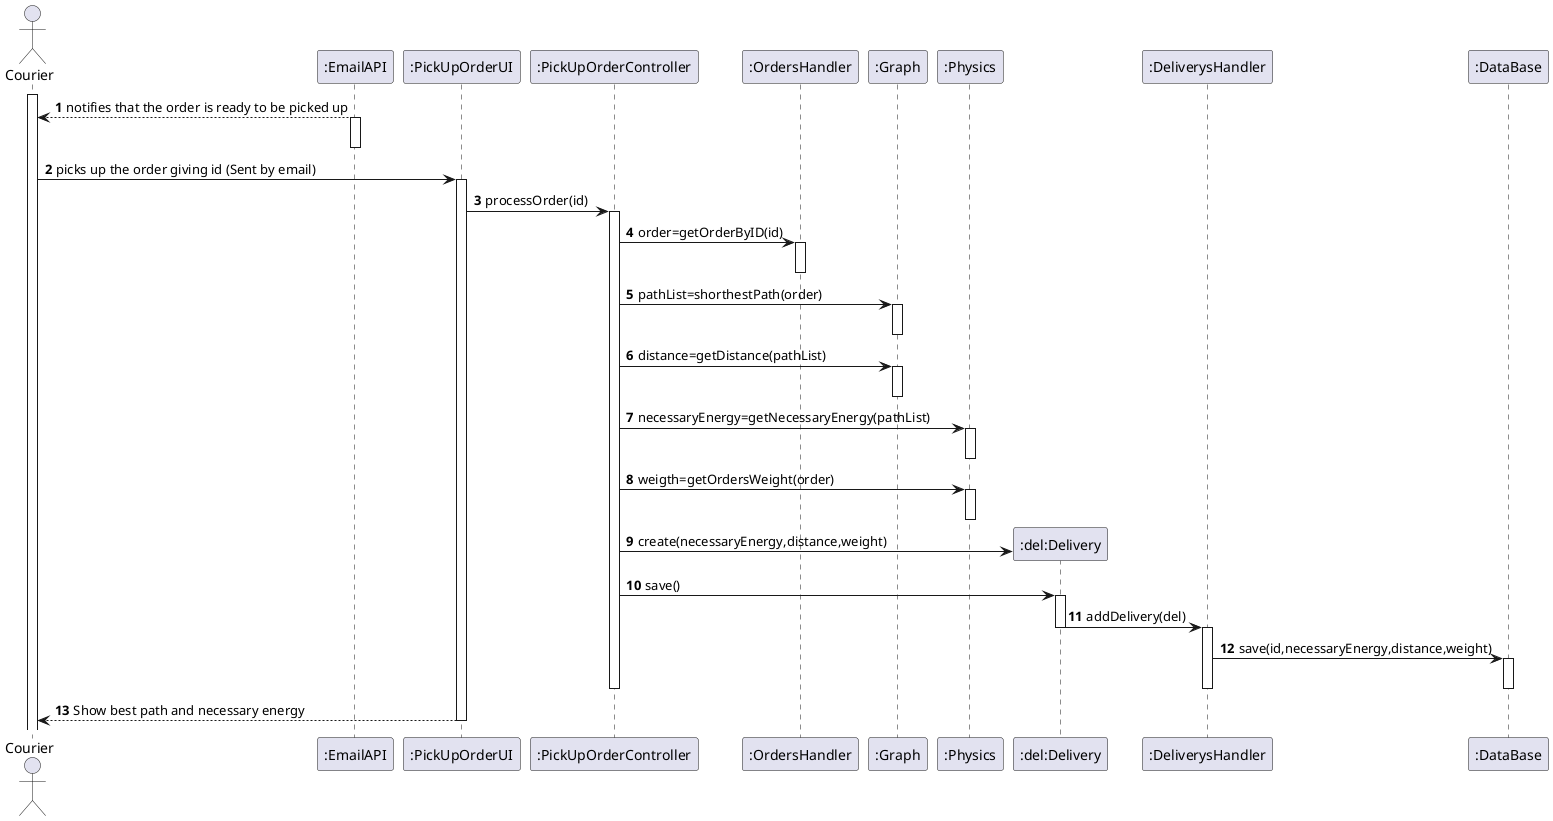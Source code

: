 @startuml
autonumber
'hide footbox
actor "Courier" as COL

participant ":EmailAPI" as EMAIL
participant ":PickUpOrderUI" as UI
participant ":PickUpOrderController" as CTRL
participant ":OrdersHandler" as ORD
participant ":Graph" as GRA
participant ":Physics" as PH
participant ":del:Delivery" as DELI
participant ":DeliverysHandler" as DEH
participant ":DataBase" as DB

activate COL

EMAIL --> COL :notifies that the order is ready to be picked up
activate EMAIL
deactivate EMAIL

COL -> UI :picks up the order giving id (Sent by email)
activate UI
UI -> CTRL :processOrder(id)
activate CTRL
CTRL -> ORD :order=getOrderByID(id)
activate ORD
deactivate ORD
CTRL -> GRA :pathList=shorthestPath(order)
activate GRA
deactivate GRA
CTRL -> GRA :distance=getDistance(pathList)
activate GRA
deactivate GRA
CTRL -> PH :necessaryEnergy=getNecessaryEnergy(pathList)
activate PH
deactivate PH
CTRL -> PH :weigth=getOrdersWeight(order)
activate PH
deactivate PH
CTRL -> DELI**: create(necessaryEnergy,distance,weight)

CTRL -> DELI : save()
activate DELI

DELI -> DEH : addDelivery(del)
deactivate DELI
activate DEH

deactivate DEH

DEH -> DB : save(id,necessaryEnergy,distance,weight)
activate DB
deactivate DB
deactivate DEH


deactivate CTRL





UI --> COL : Show best path and necessary energy

deactivate UI





@enduml
